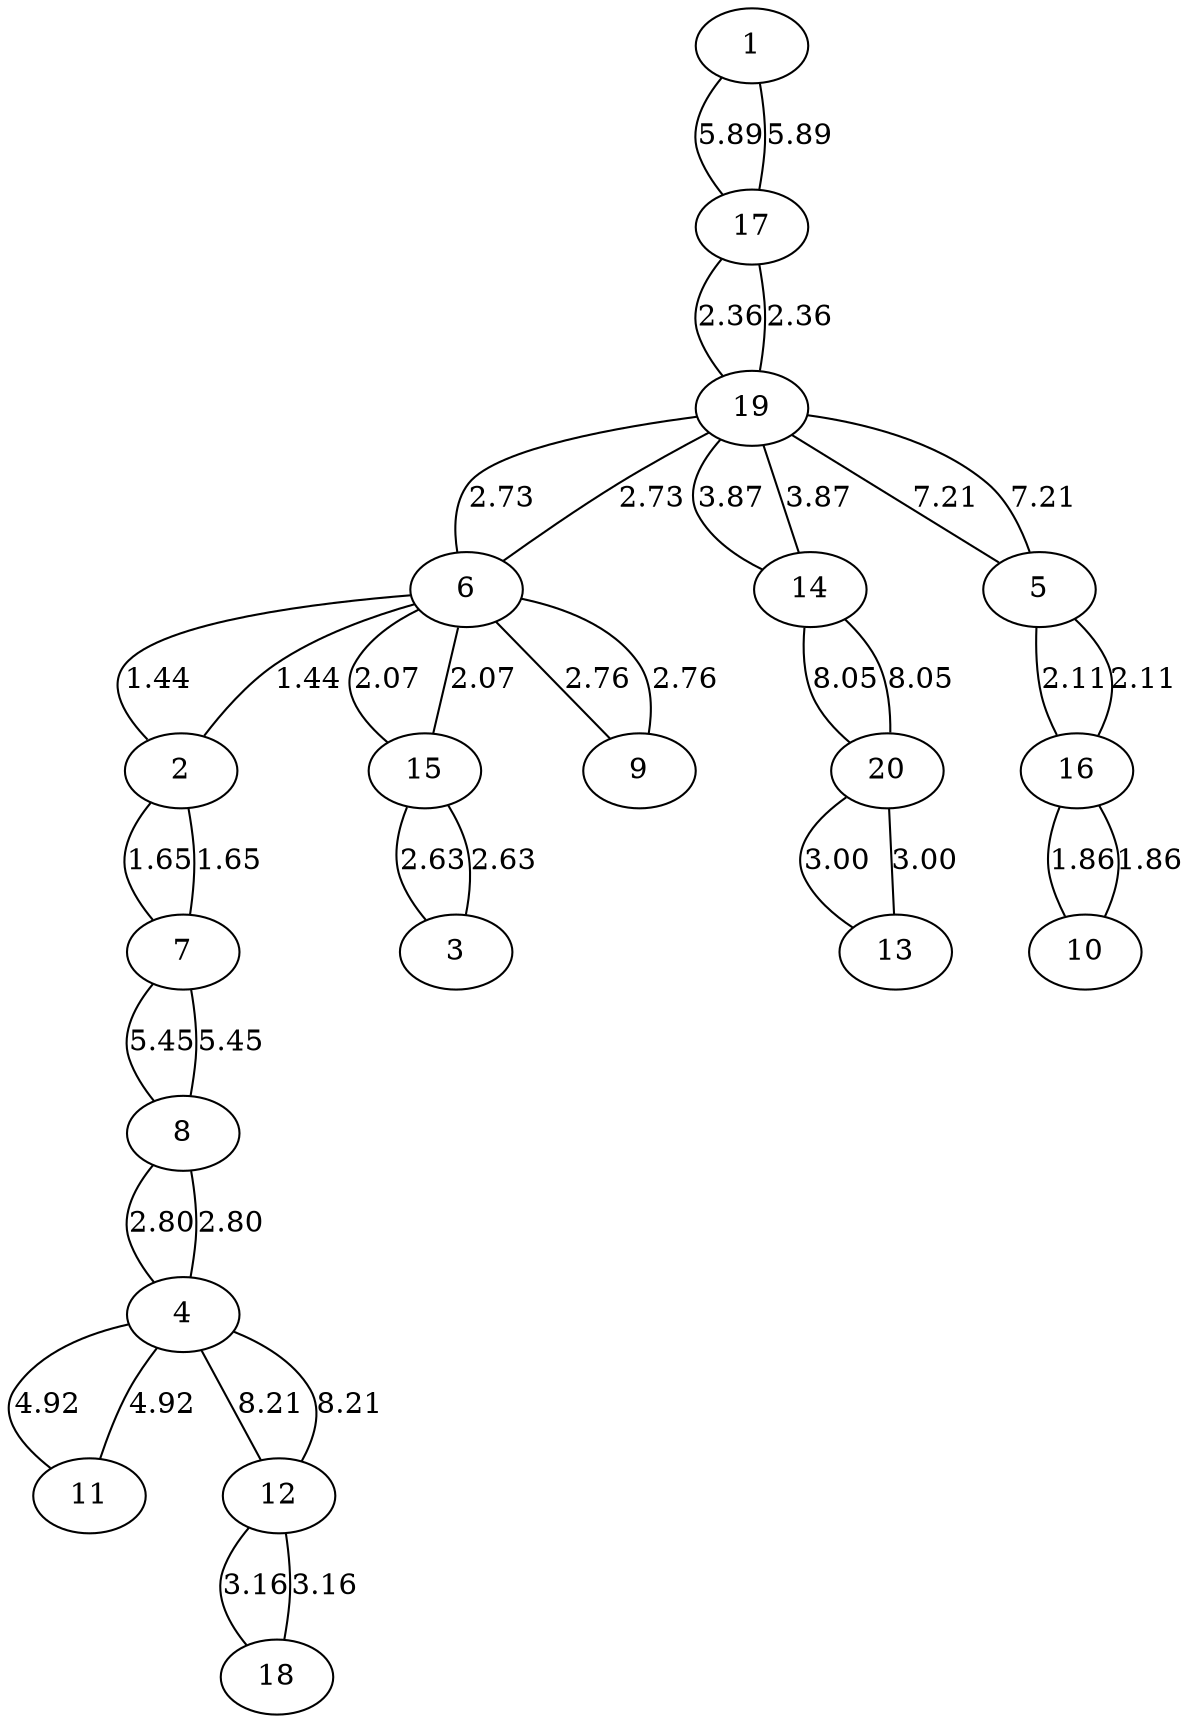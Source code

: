 graph sample {
1 -- 17 [label=5.89];
17 -- 1 [label=5.89];
17 -- 19 [label=2.36];
19 -- 17 [label=2.36];
19 -- 6 [label=2.73];
6 -- 19 [label=2.73];
6 -- 2 [label=1.44];
2 -- 6 [label=1.44];
2 -- 7 [label=1.65];
7 -- 2 [label=1.65];
6 -- 15 [label=2.07];
15 -- 6 [label=2.07];
15 -- 3 [label=2.63];
3 -- 15 [label=2.63];
6 -- 9 [label=2.76];
9 -- 6 [label=2.76];
19 -- 14 [label=3.87];
14 -- 19 [label=3.87];
7 -- 8 [label=5.45];
8 -- 7 [label=5.45];
8 -- 4 [label=2.80];
4 -- 8 [label=2.80];
4 -- 11 [label=4.92];
11 -- 4 [label=4.92];
19 -- 5 [label=7.21];
5 -- 19 [label=7.21];
5 -- 16 [label=2.11];
16 -- 5 [label=2.11];
16 -- 10 [label=1.86];
10 -- 16 [label=1.86];
14 -- 20 [label=8.05];
20 -- 14 [label=8.05];
20 -- 13 [label=3.00];
13 -- 20 [label=3.00];
4 -- 12 [label=8.21];
12 -- 4 [label=8.21];
12 -- 18 [label=3.16];
18 -- 12 [label=3.16];
}